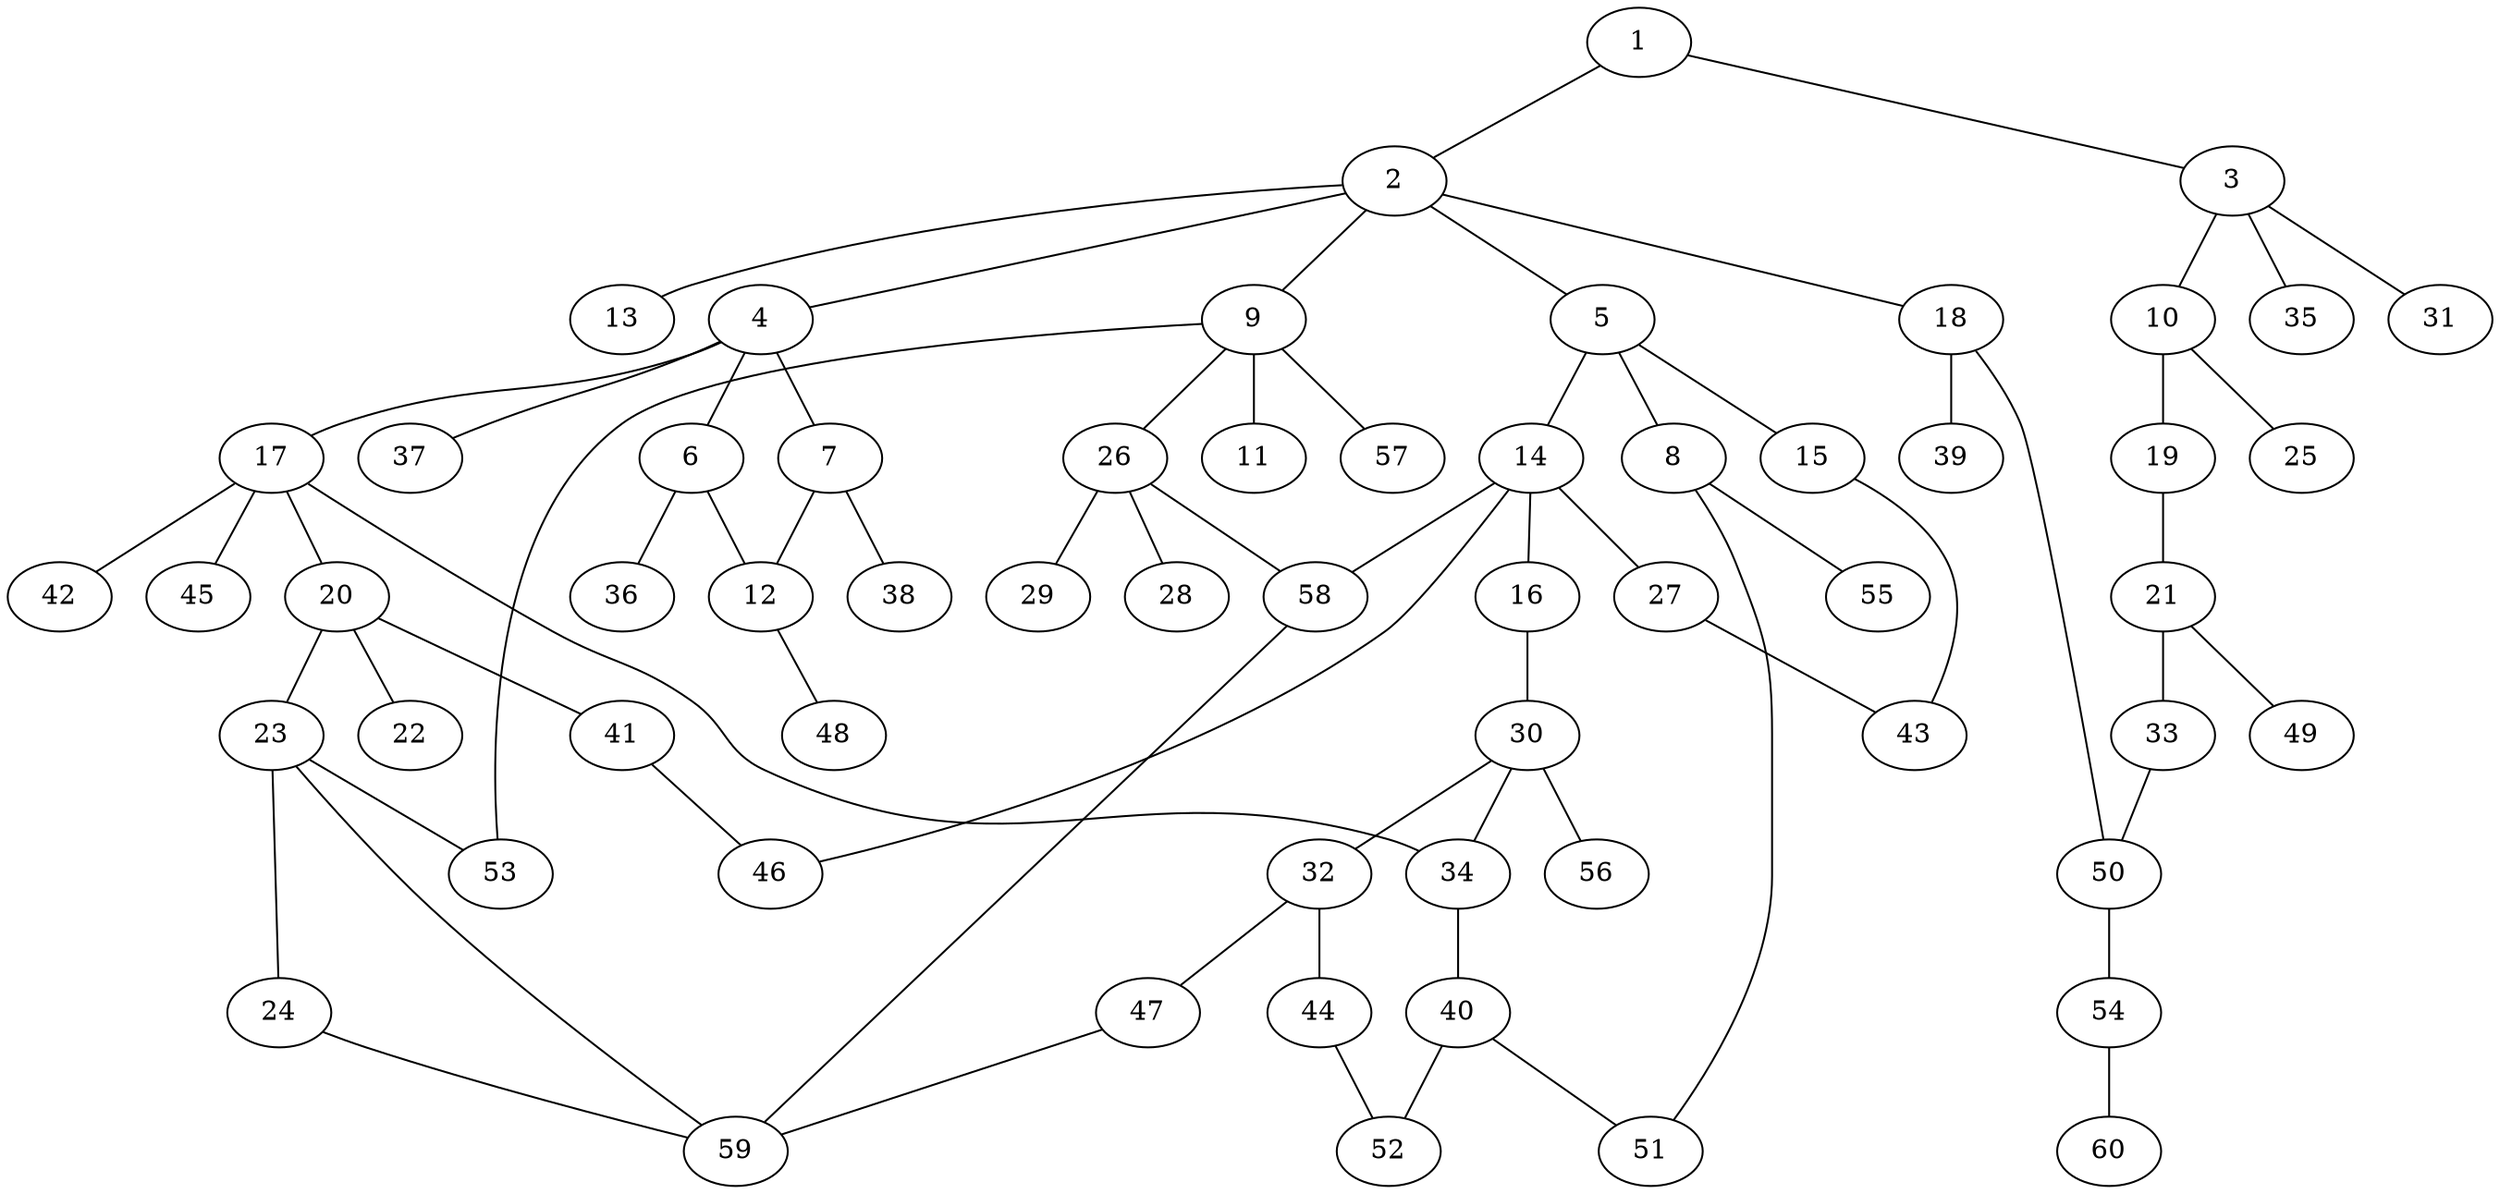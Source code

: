 graph graphname {1--2
1--3
2--4
2--5
2--9
2--13
2--18
3--10
3--31
3--35
4--6
4--7
4--17
4--37
5--8
5--14
5--15
6--12
6--36
7--12
7--38
8--51
8--55
9--11
9--26
9--53
9--57
10--19
10--25
12--48
14--16
14--27
14--46
14--58
15--43
16--30
17--20
17--34
17--42
17--45
18--39
18--50
19--21
20--22
20--23
20--41
21--33
21--49
23--24
23--53
23--59
24--59
26--28
26--29
26--58
27--43
30--32
30--34
30--56
32--44
32--47
33--50
34--40
40--51
40--52
41--46
44--52
47--59
50--54
54--60
58--59
}